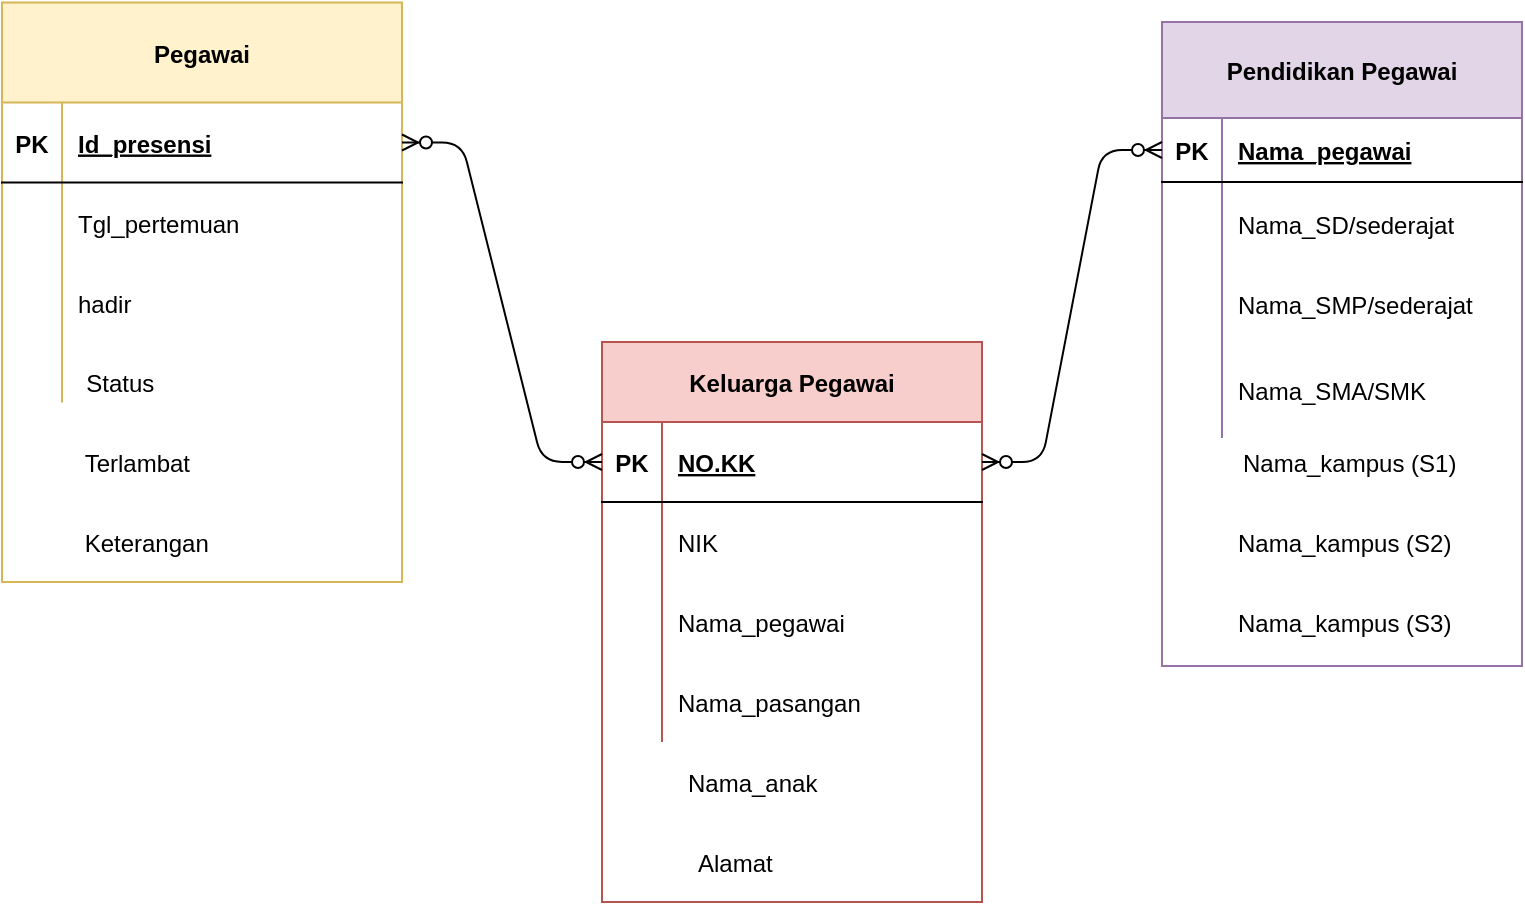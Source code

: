 <mxfile version="14.4.8" type="github"><diagram id="FYuQibZTyrctBaLuBbCC" name="Page-1"><mxGraphModel dx="868" dy="367" grid="1" gridSize="10" guides="1" tooltips="1" connect="1" arrows="1" fold="1" page="1" pageScale="1" pageWidth="850" pageHeight="1100" math="0" shadow="0"><root><mxCell id="0"/><mxCell id="1" parent="0"/><mxCell id="VOLxac28B0SO6NZdcmAp-1" value="Pegawai" style="shape=table;startSize=50;container=1;collapsible=1;childLayout=tableLayout;fixedRows=1;rowLines=0;fontStyle=1;align=center;resizeLast=1;fillColor=#fff2cc;strokeColor=#d6b656;" parent="1" vertex="1"><mxGeometry x="60" y="110.25" width="200" height="289.75" as="geometry"/></mxCell><mxCell id="VOLxac28B0SO6NZdcmAp-2" value="" style="shape=partialRectangle;collapsible=0;dropTarget=0;pointerEvents=0;fillColor=none;top=0;left=0;bottom=1;right=0;points=[[0,0.5],[1,0.5]];portConstraint=eastwest;" parent="VOLxac28B0SO6NZdcmAp-1" vertex="1"><mxGeometry y="50" width="200" height="40" as="geometry"/></mxCell><mxCell id="VOLxac28B0SO6NZdcmAp-3" value="PK" style="shape=partialRectangle;connectable=0;fillColor=none;top=0;left=0;bottom=0;right=0;fontStyle=1;overflow=hidden;" parent="VOLxac28B0SO6NZdcmAp-2" vertex="1"><mxGeometry width="30" height="40" as="geometry"/></mxCell><mxCell id="VOLxac28B0SO6NZdcmAp-4" value="Id_presensi" style="shape=partialRectangle;connectable=0;fillColor=none;top=0;left=0;bottom=0;right=0;align=left;spacingLeft=6;fontStyle=5;overflow=hidden;" parent="VOLxac28B0SO6NZdcmAp-2" vertex="1"><mxGeometry x="30" width="170" height="40" as="geometry"/></mxCell><mxCell id="VOLxac28B0SO6NZdcmAp-8" value="" style="shape=partialRectangle;collapsible=0;dropTarget=0;pointerEvents=0;fillColor=none;top=0;left=0;bottom=0;right=0;points=[[0,0.5],[1,0.5]];portConstraint=eastwest;" parent="VOLxac28B0SO6NZdcmAp-1" vertex="1"><mxGeometry y="90" width="200" height="40" as="geometry"/></mxCell><mxCell id="VOLxac28B0SO6NZdcmAp-9" value="" style="shape=partialRectangle;connectable=0;fillColor=none;top=0;left=0;bottom=0;right=0;editable=1;overflow=hidden;" parent="VOLxac28B0SO6NZdcmAp-8" vertex="1"><mxGeometry width="30" height="40" as="geometry"/></mxCell><mxCell id="VOLxac28B0SO6NZdcmAp-10" value="Tgl_pertemuan" style="shape=partialRectangle;connectable=0;fillColor=none;top=0;left=0;bottom=0;right=0;align=left;spacingLeft=6;overflow=hidden;" parent="VOLxac28B0SO6NZdcmAp-8" vertex="1"><mxGeometry x="30" width="170" height="40" as="geometry"/></mxCell><mxCell id="VOLxac28B0SO6NZdcmAp-11" value="" style="shape=partialRectangle;collapsible=0;dropTarget=0;pointerEvents=0;fillColor=none;top=0;left=0;bottom=0;right=0;points=[[0,0.5],[1,0.5]];portConstraint=eastwest;" parent="VOLxac28B0SO6NZdcmAp-1" vertex="1"><mxGeometry y="130" width="200" height="40" as="geometry"/></mxCell><mxCell id="VOLxac28B0SO6NZdcmAp-12" value="" style="shape=partialRectangle;connectable=0;fillColor=none;top=0;left=0;bottom=0;right=0;editable=1;overflow=hidden;" parent="VOLxac28B0SO6NZdcmAp-11" vertex="1"><mxGeometry width="30" height="40" as="geometry"/></mxCell><mxCell id="VOLxac28B0SO6NZdcmAp-13" value="hadir " style="shape=partialRectangle;connectable=0;fillColor=none;top=0;left=0;bottom=0;right=0;align=left;spacingLeft=6;overflow=hidden;" parent="VOLxac28B0SO6NZdcmAp-11" vertex="1"><mxGeometry x="30" width="170" height="40" as="geometry"/></mxCell><mxCell id="VOLxac28B0SO6NZdcmAp-5" value="" style="shape=partialRectangle;collapsible=0;dropTarget=0;pointerEvents=0;fillColor=none;top=0;left=0;bottom=0;right=0;points=[[0,0.5],[1,0.5]];portConstraint=eastwest;" parent="VOLxac28B0SO6NZdcmAp-1" vertex="1"><mxGeometry y="170" width="200" height="30" as="geometry"/></mxCell><mxCell id="VOLxac28B0SO6NZdcmAp-6" value="" style="shape=partialRectangle;connectable=0;fillColor=none;top=0;left=0;bottom=0;right=0;editable=1;overflow=hidden;" parent="VOLxac28B0SO6NZdcmAp-5" vertex="1"><mxGeometry width="30" height="30" as="geometry"/></mxCell><mxCell id="VOLxac28B0SO6NZdcmAp-7" value="" style="shape=partialRectangle;connectable=0;fillColor=none;top=0;left=0;bottom=0;right=0;align=left;spacingLeft=6;overflow=hidden;" parent="VOLxac28B0SO6NZdcmAp-5" vertex="1"><mxGeometry x="30" width="170" height="30" as="geometry"/></mxCell><mxCell id="VOLxac28B0SO6NZdcmAp-14" value="" style="shape=partialRectangle;collapsible=0;dropTarget=0;pointerEvents=0;fillColor=none;top=0;left=0;bottom=0;right=0;points=[[0,0.5],[1,0.5]];portConstraint=eastwest;" parent="1" vertex="1"><mxGeometry x="80" y="230" width="180" height="30" as="geometry"/></mxCell><mxCell id="VOLxac28B0SO6NZdcmAp-15" value="" style="shape=partialRectangle;connectable=0;fillColor=none;top=0;left=0;bottom=0;right=0;editable=1;overflow=hidden;" parent="VOLxac28B0SO6NZdcmAp-14" vertex="1"><mxGeometry width="30" height="30" as="geometry"/></mxCell><mxCell id="VOLxac28B0SO6NZdcmAp-20" value="" style="shape=partialRectangle;collapsible=0;dropTarget=0;pointerEvents=0;fillColor=none;top=0;left=0;bottom=0;right=0;points=[[0,0.5],[1,0.5]];portConstraint=eastwest;" parent="1" vertex="1"><mxGeometry x="60" y="280" width="205" height="40" as="geometry"/></mxCell><mxCell id="VOLxac28B0SO6NZdcmAp-21" value="" style="shape=partialRectangle;connectable=0;fillColor=none;top=0;left=0;bottom=0;right=0;editable=1;overflow=hidden;" parent="VOLxac28B0SO6NZdcmAp-20" vertex="1"><mxGeometry width="34.167" height="40" as="geometry"/></mxCell><mxCell id="VOLxac28B0SO6NZdcmAp-22" value="Status " style="shape=partialRectangle;connectable=0;fillColor=none;top=0;left=0;bottom=0;right=0;align=left;spacingLeft=6;overflow=hidden;" parent="VOLxac28B0SO6NZdcmAp-20" vertex="1"><mxGeometry x="34.167" width="170.833" height="40" as="geometry"/></mxCell><mxCell id="VOLxac28B0SO6NZdcmAp-23" value="" style="shape=partialRectangle;collapsible=0;dropTarget=0;pointerEvents=0;fillColor=none;top=0;left=0;bottom=0;right=0;points=[[0,0.5],[1,0.5]];portConstraint=eastwest;" parent="1" vertex="1"><mxGeometry x="60" y="320" width="200" height="40" as="geometry"/></mxCell><mxCell id="VOLxac28B0SO6NZdcmAp-24" value="" style="shape=partialRectangle;connectable=0;fillColor=none;top=0;left=0;bottom=0;right=0;editable=1;overflow=hidden;" parent="VOLxac28B0SO6NZdcmAp-23" vertex="1"><mxGeometry width="33.333" height="40" as="geometry"/></mxCell><mxCell id="VOLxac28B0SO6NZdcmAp-25" value="Terlambat" style="shape=partialRectangle;connectable=0;fillColor=none;top=0;left=0;bottom=0;right=0;align=left;spacingLeft=6;overflow=hidden;" parent="VOLxac28B0SO6NZdcmAp-23" vertex="1"><mxGeometry x="33.333" width="166.667" height="40" as="geometry"/></mxCell><mxCell id="VOLxac28B0SO6NZdcmAp-26" value="" style="shape=partialRectangle;collapsible=0;dropTarget=0;pointerEvents=0;fillColor=none;top=0;left=0;bottom=0;right=0;points=[[0,0.5],[1,0.5]];portConstraint=eastwest;" parent="1" vertex="1"><mxGeometry x="60" y="360" width="200" height="40" as="geometry"/></mxCell><mxCell id="VOLxac28B0SO6NZdcmAp-27" value="" style="shape=partialRectangle;connectable=0;fillColor=none;top=0;left=0;bottom=0;right=0;editable=1;overflow=hidden;" parent="VOLxac28B0SO6NZdcmAp-26" vertex="1"><mxGeometry width="33.333" height="40" as="geometry"/></mxCell><mxCell id="VOLxac28B0SO6NZdcmAp-28" value="Keterangan" style="shape=partialRectangle;connectable=0;fillColor=none;top=0;left=0;bottom=0;right=0;align=left;spacingLeft=6;overflow=hidden;" parent="VOLxac28B0SO6NZdcmAp-26" vertex="1"><mxGeometry x="33.333" width="166.667" height="40" as="geometry"/></mxCell><mxCell id="VOLxac28B0SO6NZdcmAp-29" value="Keluarga Pegawai" style="shape=table;startSize=40;container=1;collapsible=1;childLayout=tableLayout;fixedRows=1;rowLines=0;fontStyle=1;align=center;resizeLast=1;fillColor=#f8cecc;strokeColor=#b85450;" parent="1" vertex="1"><mxGeometry x="360" y="280" width="190" height="280" as="geometry"/></mxCell><mxCell id="VOLxac28B0SO6NZdcmAp-30" value="" style="shape=partialRectangle;collapsible=0;dropTarget=0;pointerEvents=0;fillColor=none;top=0;left=0;bottom=1;right=0;points=[[0,0.5],[1,0.5]];portConstraint=eastwest;" parent="VOLxac28B0SO6NZdcmAp-29" vertex="1"><mxGeometry y="40" width="190" height="40" as="geometry"/></mxCell><mxCell id="VOLxac28B0SO6NZdcmAp-31" value="PK" style="shape=partialRectangle;connectable=0;fillColor=none;top=0;left=0;bottom=0;right=0;fontStyle=1;overflow=hidden;" parent="VOLxac28B0SO6NZdcmAp-30" vertex="1"><mxGeometry width="30" height="40" as="geometry"/></mxCell><mxCell id="VOLxac28B0SO6NZdcmAp-32" value="NO.KK" style="shape=partialRectangle;connectable=0;fillColor=none;top=0;left=0;bottom=0;right=0;align=left;spacingLeft=6;fontStyle=5;overflow=hidden;" parent="VOLxac28B0SO6NZdcmAp-30" vertex="1"><mxGeometry x="30" width="160" height="40" as="geometry"/></mxCell><mxCell id="VOLxac28B0SO6NZdcmAp-33" value="" style="shape=partialRectangle;collapsible=0;dropTarget=0;pointerEvents=0;fillColor=none;top=0;left=0;bottom=0;right=0;points=[[0,0.5],[1,0.5]];portConstraint=eastwest;" parent="VOLxac28B0SO6NZdcmAp-29" vertex="1"><mxGeometry y="80" width="190" height="40" as="geometry"/></mxCell><mxCell id="VOLxac28B0SO6NZdcmAp-34" value="" style="shape=partialRectangle;connectable=0;fillColor=none;top=0;left=0;bottom=0;right=0;editable=1;overflow=hidden;" parent="VOLxac28B0SO6NZdcmAp-33" vertex="1"><mxGeometry width="30" height="40" as="geometry"/></mxCell><mxCell id="VOLxac28B0SO6NZdcmAp-35" value="NIK" style="shape=partialRectangle;connectable=0;fillColor=none;top=0;left=0;bottom=0;right=0;align=left;spacingLeft=6;overflow=hidden;" parent="VOLxac28B0SO6NZdcmAp-33" vertex="1"><mxGeometry x="30" width="160" height="40" as="geometry"/></mxCell><mxCell id="VOLxac28B0SO6NZdcmAp-36" value="" style="shape=partialRectangle;collapsible=0;dropTarget=0;pointerEvents=0;fillColor=none;top=0;left=0;bottom=0;right=0;points=[[0,0.5],[1,0.5]];portConstraint=eastwest;" parent="VOLxac28B0SO6NZdcmAp-29" vertex="1"><mxGeometry y="120" width="190" height="40" as="geometry"/></mxCell><mxCell id="VOLxac28B0SO6NZdcmAp-37" value="" style="shape=partialRectangle;connectable=0;fillColor=none;top=0;left=0;bottom=0;right=0;editable=1;overflow=hidden;" parent="VOLxac28B0SO6NZdcmAp-36" vertex="1"><mxGeometry width="30" height="40" as="geometry"/></mxCell><mxCell id="VOLxac28B0SO6NZdcmAp-38" value="Nama_pegawai" style="shape=partialRectangle;connectable=0;fillColor=none;top=0;left=0;bottom=0;right=0;align=left;spacingLeft=6;overflow=hidden;" parent="VOLxac28B0SO6NZdcmAp-36" vertex="1"><mxGeometry x="30" width="160" height="40" as="geometry"/></mxCell><mxCell id="VOLxac28B0SO6NZdcmAp-39" value="" style="shape=partialRectangle;collapsible=0;dropTarget=0;pointerEvents=0;fillColor=none;top=0;left=0;bottom=0;right=0;points=[[0,0.5],[1,0.5]];portConstraint=eastwest;" parent="VOLxac28B0SO6NZdcmAp-29" vertex="1"><mxGeometry y="160" width="190" height="40" as="geometry"/></mxCell><mxCell id="VOLxac28B0SO6NZdcmAp-40" value="" style="shape=partialRectangle;connectable=0;fillColor=none;top=0;left=0;bottom=0;right=0;editable=1;overflow=hidden;" parent="VOLxac28B0SO6NZdcmAp-39" vertex="1"><mxGeometry width="30" height="40" as="geometry"/></mxCell><mxCell id="VOLxac28B0SO6NZdcmAp-41" value="Nama_pasangan" style="shape=partialRectangle;connectable=0;fillColor=none;top=0;left=0;bottom=0;right=0;align=left;spacingLeft=6;overflow=hidden;" parent="VOLxac28B0SO6NZdcmAp-39" vertex="1"><mxGeometry x="30" width="160" height="40" as="geometry"/></mxCell><mxCell id="UOSYoVMmm5L_L2qP2v2I-2" value="Nama_anak" style="shape=partialRectangle;connectable=0;fillColor=none;top=0;left=0;bottom=0;right=0;align=left;spacingLeft=6;overflow=hidden;" vertex="1" parent="1"><mxGeometry x="395" y="480" width="155" height="40" as="geometry"/></mxCell><mxCell id="UOSYoVMmm5L_L2qP2v2I-3" value="Alamat" style="shape=partialRectangle;connectable=0;fillColor=none;top=0;left=0;bottom=0;right=0;align=left;spacingLeft=6;overflow=hidden;" vertex="1" parent="1"><mxGeometry x="400" y="520" width="150" height="40" as="geometry"/></mxCell><mxCell id="UOSYoVMmm5L_L2qP2v2I-4" value="Pendidikan Pegawai" style="shape=table;startSize=48;container=1;collapsible=1;childLayout=tableLayout;fixedRows=1;rowLines=0;fontStyle=1;align=center;resizeLast=1;fillColor=#e1d5e7;strokeColor=#9673a6;" vertex="1" parent="1"><mxGeometry x="640" y="120" width="180" height="322" as="geometry"/></mxCell><mxCell id="UOSYoVMmm5L_L2qP2v2I-5" value="" style="shape=partialRectangle;collapsible=0;dropTarget=0;pointerEvents=0;fillColor=none;top=0;left=0;bottom=1;right=0;points=[[0,0.5],[1,0.5]];portConstraint=eastwest;" vertex="1" parent="UOSYoVMmm5L_L2qP2v2I-4"><mxGeometry y="48" width="180" height="32" as="geometry"/></mxCell><mxCell id="UOSYoVMmm5L_L2qP2v2I-6" value="PK" style="shape=partialRectangle;connectable=0;fillColor=none;top=0;left=0;bottom=0;right=0;fontStyle=1;overflow=hidden;" vertex="1" parent="UOSYoVMmm5L_L2qP2v2I-5"><mxGeometry width="30" height="32" as="geometry"/></mxCell><mxCell id="UOSYoVMmm5L_L2qP2v2I-7" value="Nama_pegawai" style="shape=partialRectangle;connectable=0;fillColor=none;top=0;left=0;bottom=0;right=0;align=left;spacingLeft=6;fontStyle=5;overflow=hidden;" vertex="1" parent="UOSYoVMmm5L_L2qP2v2I-5"><mxGeometry x="30" width="150" height="32" as="geometry"/></mxCell><mxCell id="UOSYoVMmm5L_L2qP2v2I-8" value="" style="shape=partialRectangle;collapsible=0;dropTarget=0;pointerEvents=0;fillColor=none;top=0;left=0;bottom=0;right=0;points=[[0,0.5],[1,0.5]];portConstraint=eastwest;" vertex="1" parent="UOSYoVMmm5L_L2qP2v2I-4"><mxGeometry y="80" width="180" height="42" as="geometry"/></mxCell><mxCell id="UOSYoVMmm5L_L2qP2v2I-9" value="" style="shape=partialRectangle;connectable=0;fillColor=none;top=0;left=0;bottom=0;right=0;editable=1;overflow=hidden;" vertex="1" parent="UOSYoVMmm5L_L2qP2v2I-8"><mxGeometry width="30" height="42" as="geometry"/></mxCell><mxCell id="UOSYoVMmm5L_L2qP2v2I-10" value="Nama_SD/sederajat" style="shape=partialRectangle;connectable=0;fillColor=none;top=0;left=0;bottom=0;right=0;align=left;spacingLeft=6;overflow=hidden;" vertex="1" parent="UOSYoVMmm5L_L2qP2v2I-8"><mxGeometry x="30" width="150" height="42" as="geometry"/></mxCell><mxCell id="UOSYoVMmm5L_L2qP2v2I-11" value="" style="shape=partialRectangle;collapsible=0;dropTarget=0;pointerEvents=0;fillColor=none;top=0;left=0;bottom=0;right=0;points=[[0,0.5],[1,0.5]];portConstraint=eastwest;" vertex="1" parent="UOSYoVMmm5L_L2qP2v2I-4"><mxGeometry y="122" width="180" height="38" as="geometry"/></mxCell><mxCell id="UOSYoVMmm5L_L2qP2v2I-12" value="" style="shape=partialRectangle;connectable=0;fillColor=none;top=0;left=0;bottom=0;right=0;editable=1;overflow=hidden;" vertex="1" parent="UOSYoVMmm5L_L2qP2v2I-11"><mxGeometry width="30" height="38" as="geometry"/></mxCell><mxCell id="UOSYoVMmm5L_L2qP2v2I-13" value="Nama_SMP/sederajat" style="shape=partialRectangle;connectable=0;fillColor=none;top=0;left=0;bottom=0;right=0;align=left;spacingLeft=6;overflow=hidden;" vertex="1" parent="UOSYoVMmm5L_L2qP2v2I-11"><mxGeometry x="30" width="150" height="38" as="geometry"/></mxCell><mxCell id="UOSYoVMmm5L_L2qP2v2I-14" value="" style="shape=partialRectangle;collapsible=0;dropTarget=0;pointerEvents=0;fillColor=none;top=0;left=0;bottom=0;right=0;points=[[0,0.5],[1,0.5]];portConstraint=eastwest;" vertex="1" parent="UOSYoVMmm5L_L2qP2v2I-4"><mxGeometry y="160" width="180" height="48" as="geometry"/></mxCell><mxCell id="UOSYoVMmm5L_L2qP2v2I-15" value="" style="shape=partialRectangle;connectable=0;fillColor=none;top=0;left=0;bottom=0;right=0;editable=1;overflow=hidden;" vertex="1" parent="UOSYoVMmm5L_L2qP2v2I-14"><mxGeometry width="30" height="48" as="geometry"/></mxCell><mxCell id="UOSYoVMmm5L_L2qP2v2I-16" value="Nama_SMA/SMK" style="shape=partialRectangle;connectable=0;fillColor=none;top=0;left=0;bottom=0;right=0;align=left;spacingLeft=6;overflow=hidden;" vertex="1" parent="UOSYoVMmm5L_L2qP2v2I-14"><mxGeometry x="30" width="150" height="48" as="geometry"/></mxCell><mxCell id="UOSYoVMmm5L_L2qP2v2I-17" value="Nama_kampus (S1)" style="shape=partialRectangle;connectable=0;fillColor=none;top=0;left=0;bottom=0;right=0;align=left;spacingLeft=6;overflow=hidden;" vertex="1" parent="1"><mxGeometry x="672.5" y="320" width="145" height="40" as="geometry"/></mxCell><mxCell id="UOSYoVMmm5L_L2qP2v2I-18" value="Nama_kampus (S2)" style="shape=partialRectangle;connectable=0;fillColor=none;top=0;left=0;bottom=0;right=0;align=left;spacingLeft=6;overflow=hidden;" vertex="1" parent="1"><mxGeometry x="670" y="360" width="150" height="40" as="geometry"/></mxCell><mxCell id="UOSYoVMmm5L_L2qP2v2I-19" value="Nama_kampus (S3)" style="shape=partialRectangle;connectable=0;fillColor=none;top=0;left=0;bottom=0;right=0;align=left;spacingLeft=6;overflow=hidden;" vertex="1" parent="1"><mxGeometry x="670" y="405" width="150" height="30" as="geometry"/></mxCell><mxCell id="UOSYoVMmm5L_L2qP2v2I-28" value="" style="edgeStyle=entityRelationEdgeStyle;fontSize=12;html=1;endArrow=ERzeroToMany;endFill=1;startArrow=ERzeroToMany;entryX=0;entryY=0.5;entryDx=0;entryDy=0;exitX=1;exitY=0.5;exitDx=0;exitDy=0;" edge="1" parent="1" source="VOLxac28B0SO6NZdcmAp-2" target="VOLxac28B0SO6NZdcmAp-30"><mxGeometry width="100" height="100" relative="1" as="geometry"><mxPoint x="270" y="230" as="sourcePoint"/><mxPoint x="370" y="130" as="targetPoint"/></mxGeometry></mxCell><mxCell id="UOSYoVMmm5L_L2qP2v2I-30" value="" style="edgeStyle=entityRelationEdgeStyle;fontSize=12;html=1;endArrow=ERzeroToMany;endFill=1;startArrow=ERzeroToMany;exitX=1;exitY=0.5;exitDx=0;exitDy=0;entryX=0;entryY=0.5;entryDx=0;entryDy=0;" edge="1" parent="1" source="VOLxac28B0SO6NZdcmAp-30" target="UOSYoVMmm5L_L2qP2v2I-5"><mxGeometry width="100" height="100" relative="1" as="geometry"><mxPoint x="550" y="280" as="sourcePoint"/><mxPoint x="650" y="180" as="targetPoint"/></mxGeometry></mxCell></root></mxGraphModel></diagram></mxfile>